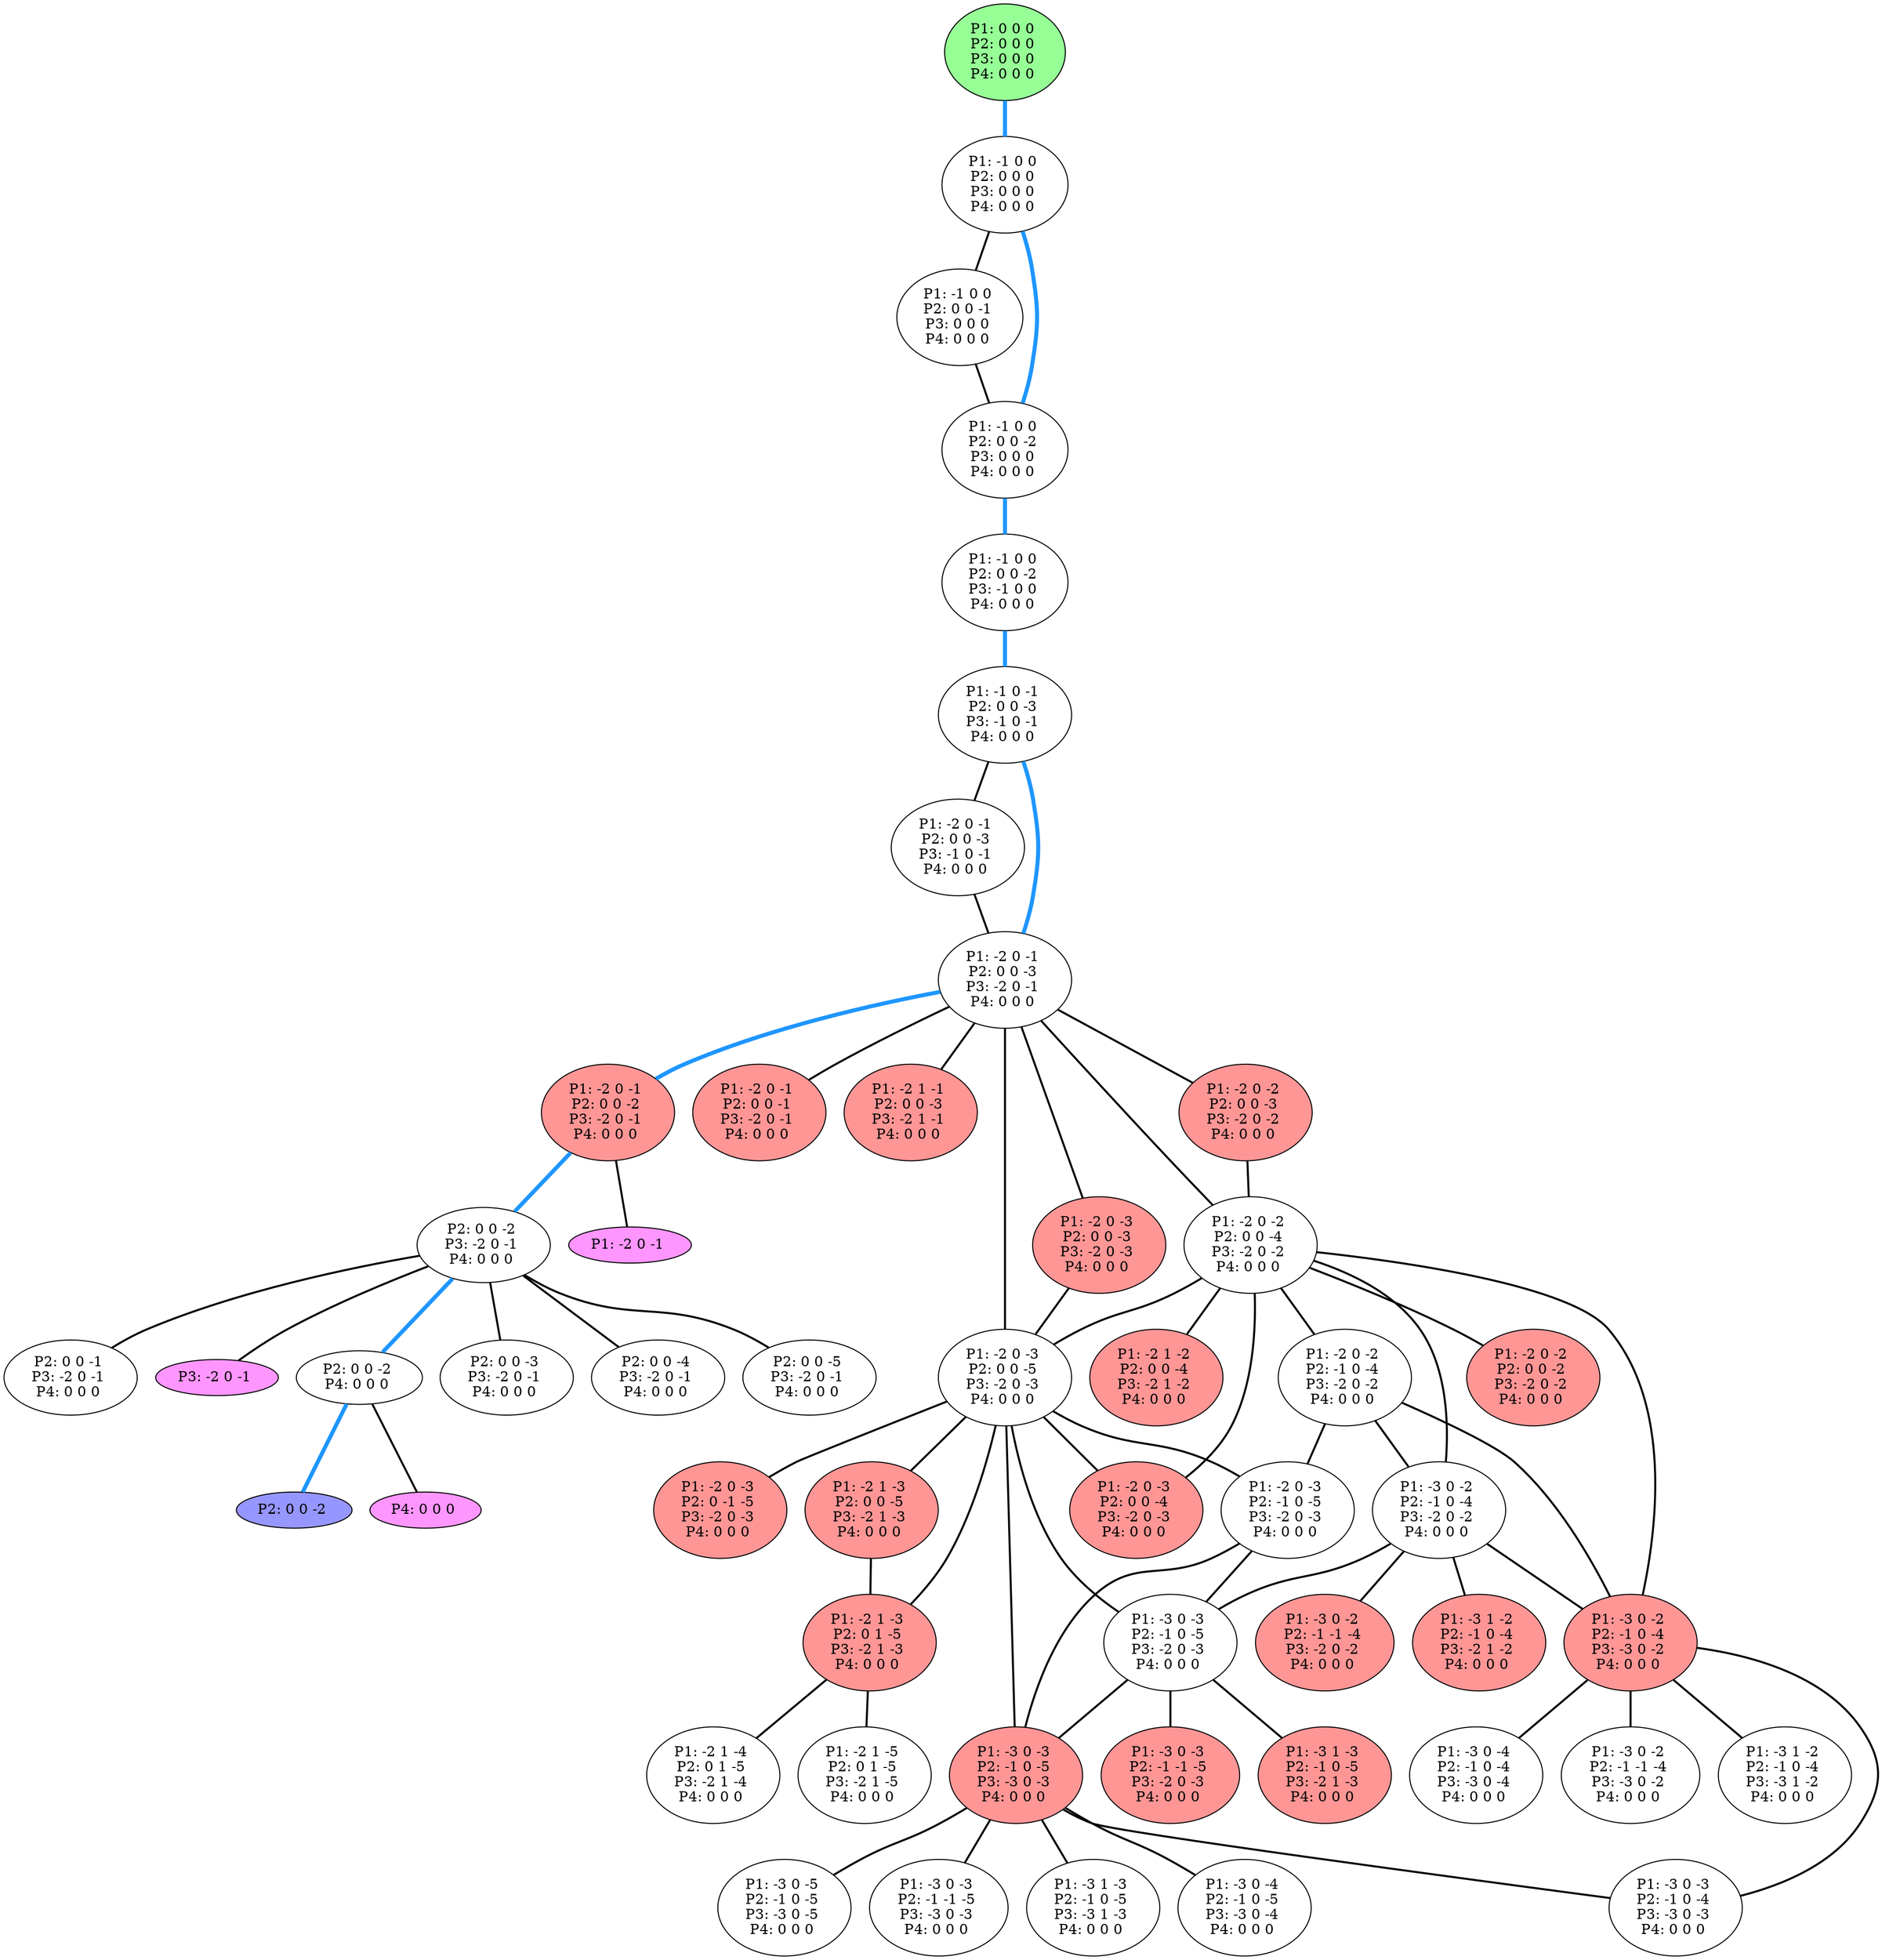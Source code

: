 graph G {
color = "black"
0 [label = "P1: 0 0 0 
P2: 0 0 0 
P3: 0 0 0 
P4: 0 0 0 
",  style="filled", fillcolor = "#96FF96"];
1 [label = "P1: -1 0 0 
P2: 0 0 0 
P3: 0 0 0 
P4: 0 0 0 
"];
2 [label = "P1: -1 0 0 
P2: 0 0 -1 
P3: 0 0 0 
P4: 0 0 0 
"];
3 [label = "P1: -1 0 0 
P2: 0 0 -2 
P3: 0 0 0 
P4: 0 0 0 
"];
4 [label = "P1: -1 0 0 
P2: 0 0 -2 
P3: -1 0 0 
P4: 0 0 0 
"];
5 [label = "P1: -1 0 -1 
P2: 0 0 -3 
P3: -1 0 -1 
P4: 0 0 0 
"];
6 [label = "P1: -2 0 -1 
P2: 0 0 -3 
P3: -1 0 -1 
P4: 0 0 0 
"];
7 [label = "P1: -2 0 -1 
P2: 0 0 -3 
P3: -2 0 -1 
P4: 0 0 0 
"];
8 [label = "P1: -2 0 -1 
P2: 0 0 -2 
P3: -2 0 -1 
P4: 0 0 0 
",  style="filled", fillcolor = "#FF9696"];
9 [label = "P1: -2 0 -1 
P2: 0 0 -1 
P3: -2 0 -1 
P4: 0 0 0 
",  style="filled", fillcolor = "#FF9696"];
10 [label = "P1: -2 1 -1 
P2: 0 0 -3 
P3: -2 1 -1 
P4: 0 0 0 
",  style="filled", fillcolor = "#FF9696"];
11 [label = "P1: -2 0 -2 
P2: 0 0 -3 
P3: -2 0 -2 
P4: 0 0 0 
",  style="filled", fillcolor = "#FF9696"];
12 [label = "P1: -2 0 -3 
P2: 0 0 -3 
P3: -2 0 -3 
P4: 0 0 0 
",  style="filled", fillcolor = "#FF9696"];
13 [label = "P1: -2 0 -2 
P2: 0 0 -4 
P3: -2 0 -2 
P4: 0 0 0 
"];
14 [label = "P1: -2 0 -3 
P2: 0 0 -5 
P3: -2 0 -3 
P4: 0 0 0 
"];
15 [label = "P1: -2 0 -2 
P2: -1 0 -4 
P3: -2 0 -2 
P4: 0 0 0 
"];
16 [label = "P1: -2 0 -2 
P2: 0 0 -2 
P3: -2 0 -2 
P4: 0 0 0 
",  style="filled", fillcolor = "#FF9696"];
17 [label = "P1: -3 0 -2 
P2: -1 0 -4 
P3: -2 0 -2 
P4: 0 0 0 
"];
18 [label = "P1: -2 1 -2 
P2: 0 0 -4 
P3: -2 1 -2 
P4: 0 0 0 
",  style="filled", fillcolor = "#FF9696"];
19 [label = "P1: -2 0 -3 
P2: 0 0 -4 
P3: -2 0 -3 
P4: 0 0 0 
",  style="filled", fillcolor = "#FF9696"];
20 [label = "P1: -3 0 -2 
P2: -1 0 -4 
P3: -3 0 -2 
P4: 0 0 0 
",  style="filled", fillcolor = "#FF9696"];
21 [label = "P1: -2 0 -3 
P2: -1 0 -5 
P3: -2 0 -3 
P4: 0 0 0 
"];
22 [label = "P1: -2 0 -3 
P2: 0 -1 -5 
P3: -2 0 -3 
P4: 0 0 0 
",  style="filled", fillcolor = "#FF9696"];
23 [label = "P1: -3 0 -3 
P2: -1 0 -5 
P3: -2 0 -3 
P4: 0 0 0 
"];
24 [label = "P1: -2 1 -3 
P2: 0 0 -5 
P3: -2 1 -3 
P4: 0 0 0 
",  style="filled", fillcolor = "#FF9696"];
25 [label = "P1: -3 0 -3 
P2: -1 0 -5 
P3: -3 0 -3 
P4: 0 0 0 
",  style="filled", fillcolor = "#FF9696"];
26 [label = "P1: -2 1 -3 
P2: 0 1 -5 
P3: -2 1 -3 
P4: 0 0 0 
",  style="filled", fillcolor = "#FF9696"];
27 [label = "P1: -3 0 -2 
P2: -1 -1 -4 
P3: -2 0 -2 
P4: 0 0 0 
",  style="filled", fillcolor = "#FF9696"];
28 [label = "P1: -3 1 -2 
P2: -1 0 -4 
P3: -2 1 -2 
P4: 0 0 0 
",  style="filled", fillcolor = "#FF9696"];
29 [label = "P1: -3 0 -2 
P2: -1 -1 -4 
P3: -3 0 -2 
P4: 0 0 0 
"];
30 [label = "P1: -3 1 -2 
P2: -1 0 -4 
P3: -3 1 -2 
P4: 0 0 0 
"];
31 [label = "P1: -3 0 -3 
P2: -1 0 -4 
P3: -3 0 -3 
P4: 0 0 0 
"];
32 [label = "P1: -3 0 -4 
P2: -1 0 -4 
P3: -3 0 -4 
P4: 0 0 0 
"];
33 [label = "P1: -3 0 -3 
P2: -1 -1 -5 
P3: -2 0 -3 
P4: 0 0 0 
",  style="filled", fillcolor = "#FF9696"];
34 [label = "P1: -3 1 -3 
P2: -1 0 -5 
P3: -2 1 -3 
P4: 0 0 0 
",  style="filled", fillcolor = "#FF9696"];
35 [label = "P1: -3 0 -3 
P2: -1 -1 -5 
P3: -3 0 -3 
P4: 0 0 0 
"];
36 [label = "P1: -3 1 -3 
P2: -1 0 -5 
P3: -3 1 -3 
P4: 0 0 0 
"];
37 [label = "P1: -3 0 -4 
P2: -1 0 -5 
P3: -3 0 -4 
P4: 0 0 0 
"];
38 [label = "P1: -3 0 -5 
P2: -1 0 -5 
P3: -3 0 -5 
P4: 0 0 0 
"];
39 [label = "P1: -2 1 -4 
P2: 0 1 -5 
P3: -2 1 -4 
P4: 0 0 0 
"];
40 [label = "P1: -2 1 -5 
P2: 0 1 -5 
P3: -2 1 -5 
P4: 0 0 0 
"];
41 [label = "P1: -2 0 -1 
",  style="filled", fillcolor = "#FF96FF"];
42 [label = "P2: 0 0 -2 
P3: -2 0 -1 
P4: 0 0 0 
"];
43 [label = "P2: 0 0 -3 
P3: -2 0 -1 
P4: 0 0 0 
"];
44 [label = "P2: 0 0 -4 
P3: -2 0 -1 
P4: 0 0 0 
"];
45 [label = "P2: 0 0 -5 
P3: -2 0 -1 
P4: 0 0 0 
"];
46 [label = "P2: 0 0 -1 
P3: -2 0 -1 
P4: 0 0 0 
"];
47 [label = "P3: -2 0 -1 
",  style="filled", fillcolor = "#FF96FF"];
48 [label = "P2: 0 0 -2 
P4: 0 0 0 
"];
49 [label = "P2: 0 0 -2 
", style="filled", fillcolor = "#9696FF"];
50 [label = "P4: 0 0 0 
",  style="filled", fillcolor = "#FF96FF"];
edge [style=bold];
0 -- 1 [color="#1E96FF", penwidth=4.0];

1 -- 2 [color=black];
1 -- 3 [color="#1E96FF", penwidth=4.0];

2 -- 3 [color=black];

3 -- 4 [color="#1E96FF", penwidth=4.0];

4 -- 5 [color="#1E96FF", penwidth=4.0];

5 -- 6 [color=black];
5 -- 7 [color="#1E96FF", penwidth=4.0];

6 -- 7 [color=black];

7 -- 8 [color="#1E96FF", penwidth=4.0];
7 -- 9 [color=black];
7 -- 10 [color=black];
7 -- 11 [color=black];
7 -- 12 [color=black];
7 -- 13 [color=black];
7 -- 14 [color=black];

8 -- 42 [color="#1E96FF", penwidth=4.0];
8 -- 41 [color=black];



11 -- 13 [color=black];

12 -- 14 [color=black];

13 -- 15 [color=black];
13 -- 16 [color=black];
13 -- 17 [color=black];
13 -- 18 [color=black];
13 -- 19 [color=black];
13 -- 20 [color=black];
13 -- 14 [color=black];

14 -- 21 [color=black];
14 -- 22 [color=black];
14 -- 19 [color=black];
14 -- 23 [color=black];
14 -- 24 [color=black];
14 -- 25 [color=black];
14 -- 26 [color=black];

15 -- 17 [color=black];
15 -- 20 [color=black];
15 -- 21 [color=black];


17 -- 27 [color=black];
17 -- 20 [color=black];
17 -- 28 [color=black];
17 -- 23 [color=black];



20 -- 29 [color=black];
20 -- 30 [color=black];
20 -- 31 [color=black];
20 -- 32 [color=black];

21 -- 23 [color=black];
21 -- 25 [color=black];


23 -- 33 [color=black];
23 -- 25 [color=black];
23 -- 34 [color=black];

24 -- 26 [color=black];

25 -- 35 [color=black];
25 -- 31 [color=black];
25 -- 36 [color=black];
25 -- 37 [color=black];
25 -- 38 [color=black];

26 -- 39 [color=black];
26 -- 40 [color=black];















42 -- 43 [color=black];
42 -- 44 [color=black];
42 -- 45 [color=black];
42 -- 46 [color=black];
42 -- 48 [color="#1E96FF", penwidth=4.0];
42 -- 47 [color=black];





48 -- 50 [color=black];
48 -- 49 [color="#1E96FF", penwidth=4.0];

}
